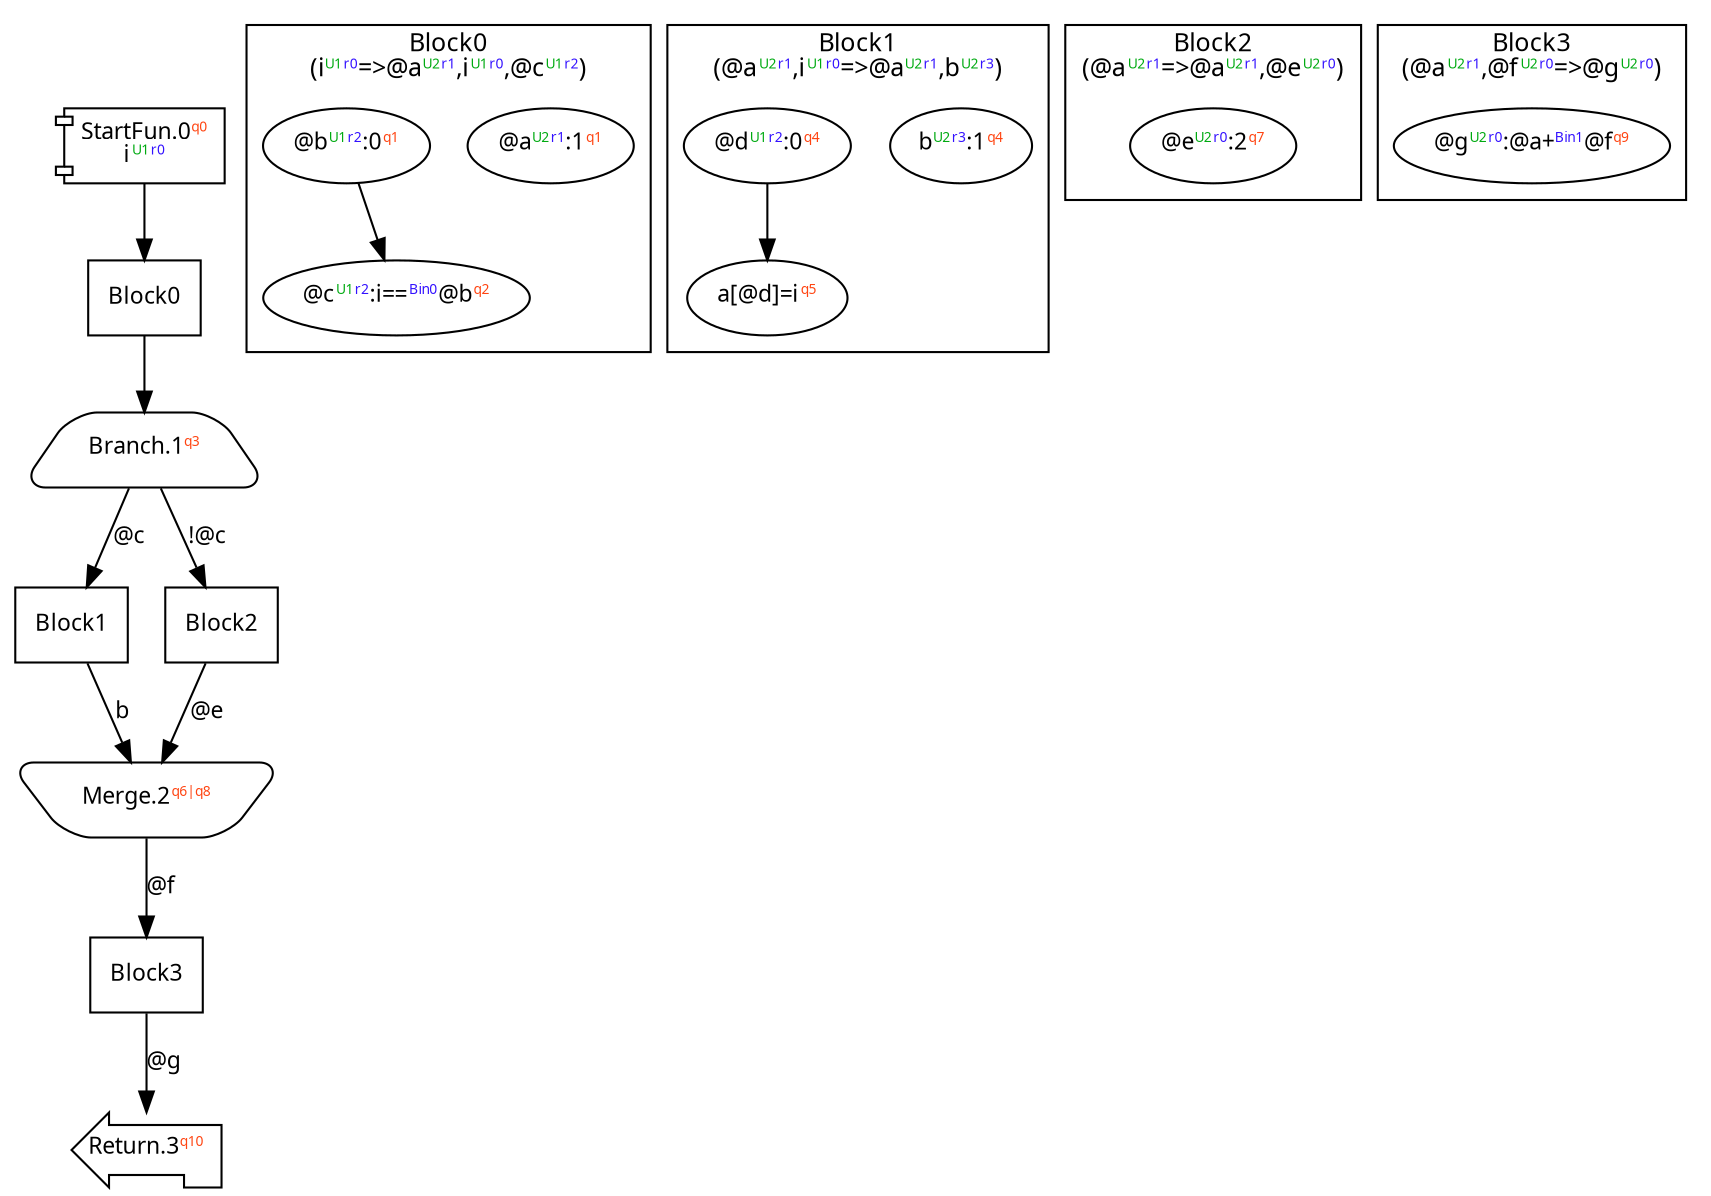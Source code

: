 digraph Program_ {
  graph [fontname = "Monaco", fontsize = 12, ranksep = 0.5];
  node [shape = box, fontname = "Monaco", fontsize = 11; colorscheme = pastel19];
  edge [fontname = "Monaco", fontsize = 11; colorscheme = pastel19];
  Jump0[label = <StartFun.0<font color="#ff4411" point-size="8"><sup>q0</sup></font><br/>i<font color="#00aa11" point-size="8"><sup>U1</sup></font><font color="#3311ff" point-size="8"><sup>r0</sup></font>>; shape = component];
  Jump0 -> Block0;
  Jump1[
    label = <Branch.1<font color="#ff4411" point-size="8"><sup>q3</sup></font>>;
    shape = trapezium; style = rounded;
  ];
  Block0 -> Jump1;
  Jump1 -> Block1 [label="@c"];
  Jump1 -> Block2 [label="!@c"];
  Jump2[label = <Merge.2<font color="#ff4411" point-size="8"><sup>q6|q8</sup></font>>; shape = invtrapezium; style = rounded];
  Block1 -> Jump2 [label="b"];
  Block2 -> Jump2 [label="@e"];
  Jump2 -> Block3 [label="@f"];
  Jump3[label = <Return.3<font color="#ff4411" point-size="8"><sup>q10</sup></font>>; shape = lpromoter];
  Block3 -> Jump3 [label="@g"];
  Block0 [label = "Block0"];
  Block1 [label = "Block1"];
  Block2 [label = "Block2"];
  Block3 [label = "Block3"];
  subgraph cluster_dfg_Block0 {
    node [shape = oval];
    label = <Block0<br/>(i<font color="#00aa11" point-size="8"><sup>U1</sup></font><font color="#3311ff" point-size="8"><sup>r0</sup></font>=&gt;@a<font color="#00aa11" point-size="8"><sup>U2</sup></font><font color="#3311ff" point-size="8"><sup>r1</sup></font>,i<font color="#00aa11" point-size="8"><sup>U1</sup></font><font color="#3311ff" point-size="8"><sup>r0</sup></font>,@c<font color="#00aa11" point-size="8"><sup>U1</sup></font><font color="#3311ff" point-size="8"><sup>r2</sup></font>)>;
    0 [label=<@a<font color="#00aa11" point-size="8"><sup>U2</sup></font><font color="#3311ff" point-size="8"><sup>r1</sup></font>:1<font color="#ff4411" point-size="8"><sup>q1</sup></font>>];
    1 [label=<@b<font color="#00aa11" point-size="8"><sup>U1</sup></font><font color="#3311ff" point-size="8"><sup>r2</sup></font>:0<font color="#ff4411" point-size="8"><sup>q1</sup></font>>];
    2 [label=<@c<font color="#00aa11" point-size="8"><sup>U1</sup></font><font color="#3311ff" point-size="8"><sup>r2</sup></font>:i==<font color="#3311ff" point-size="8"><sup>Bin0</sup></font>@b<font color="#ff4411" point-size="8"><sup>q2</sup></font>>];
    1 -> 2;
  }
  subgraph cluster_dfg_Block1 {
    node [shape = oval];
    label = <Block1<br/>(@a<font color="#00aa11" point-size="8"><sup>U2</sup></font><font color="#3311ff" point-size="8"><sup>r1</sup></font>,i<font color="#00aa11" point-size="8"><sup>U1</sup></font><font color="#3311ff" point-size="8"><sup>r0</sup></font>=&gt;@a<font color="#00aa11" point-size="8"><sup>U2</sup></font><font color="#3311ff" point-size="8"><sup>r1</sup></font>,b<font color="#00aa11" point-size="8"><sup>U2</sup></font><font color="#3311ff" point-size="8"><sup>r3</sup></font>)>;
    3 [label=<b<font color="#00aa11" point-size="8"><sup>U2</sup></font><font color="#3311ff" point-size="8"><sup>r3</sup></font>:1<font color="#ff4411" point-size="8"><sup>q4</sup></font>>];
    4 [label=<@d<font color="#00aa11" point-size="8"><sup>U1</sup></font><font color="#3311ff" point-size="8"><sup>r2</sup></font>:0<font color="#ff4411" point-size="8"><sup>q4</sup></font>>];
    5 [label=<a[@d]=i<font color="#ff4411" point-size="8"><sup>q5</sup></font>>];
    4 -> 5;
  }
  subgraph cluster_dfg_Block2 {
    node [shape = oval];
    label = <Block2<br/>(@a<font color="#00aa11" point-size="8"><sup>U2</sup></font><font color="#3311ff" point-size="8"><sup>r1</sup></font>=&gt;@a<font color="#00aa11" point-size="8"><sup>U2</sup></font><font color="#3311ff" point-size="8"><sup>r1</sup></font>,@e<font color="#00aa11" point-size="8"><sup>U2</sup></font><font color="#3311ff" point-size="8"><sup>r0</sup></font>)>;
    6 [label=<@e<font color="#00aa11" point-size="8"><sup>U2</sup></font><font color="#3311ff" point-size="8"><sup>r0</sup></font>:2<font color="#ff4411" point-size="8"><sup>q7</sup></font>>];
  }
  subgraph cluster_dfg_Block3 {
    node [shape = oval];
    label = <Block3<br/>(@a<font color="#00aa11" point-size="8"><sup>U2</sup></font><font color="#3311ff" point-size="8"><sup>r1</sup></font>,@f<font color="#00aa11" point-size="8"><sup>U2</sup></font><font color="#3311ff" point-size="8"><sup>r0</sup></font>=&gt;@g<font color="#00aa11" point-size="8"><sup>U2</sup></font><font color="#3311ff" point-size="8"><sup>r0</sup></font>)>;
    7 [label=<@g<font color="#00aa11" point-size="8"><sup>U2</sup></font><font color="#3311ff" point-size="8"><sup>r0</sup></font>:@a+<font color="#3311ff" point-size="8"><sup>Bin1</sup></font>@f<font color="#ff4411" point-size="8"><sup>q9</sup></font>>];
  }
}
